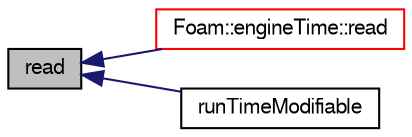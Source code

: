 digraph "read"
{
  bgcolor="transparent";
  edge [fontname="FreeSans",fontsize="10",labelfontname="FreeSans",labelfontsize="10"];
  node [fontname="FreeSans",fontsize="10",shape=record];
  rankdir="LR";
  Node5414 [label="read",height=0.2,width=0.4,color="black", fillcolor="grey75", style="filled", fontcolor="black"];
  Node5414 -> Node5415 [dir="back",color="midnightblue",fontsize="10",style="solid",fontname="FreeSans"];
  Node5415 [label="Foam::engineTime::read",height=0.2,width=0.4,color="red",URL="$a21822.html#af816873151ddb0126e98bb2f914d8ed5",tooltip="Read the controlDict and set all the parameters. "];
  Node5414 -> Node5417 [dir="back",color="midnightblue",fontsize="10",style="solid",fontname="FreeSans"];
  Node5417 [label="runTimeModifiable",height=0.2,width=0.4,color="black",URL="$a26350.html#a6b0d82b6a40b7f9c7627d6ccffd54c82",tooltip="Supports re-reading. "];
}
